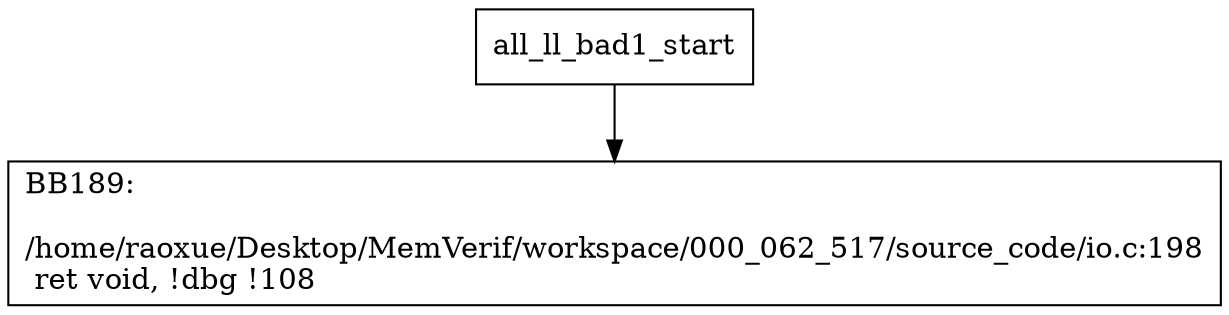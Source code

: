 digraph "CFG for'all_ll_bad1' function" {
	BBall_ll_bad1_start[shape=record,label="{all_ll_bad1_start}"];
	BBall_ll_bad1_start-> all_ll_bad1BB189;
	all_ll_bad1BB189 [shape=record, label="{BB189:\l\l/home/raoxue/Desktop/MemVerif/workspace/000_062_517/source_code/io.c:198\l
  ret void, !dbg !108\l
}"];
}
